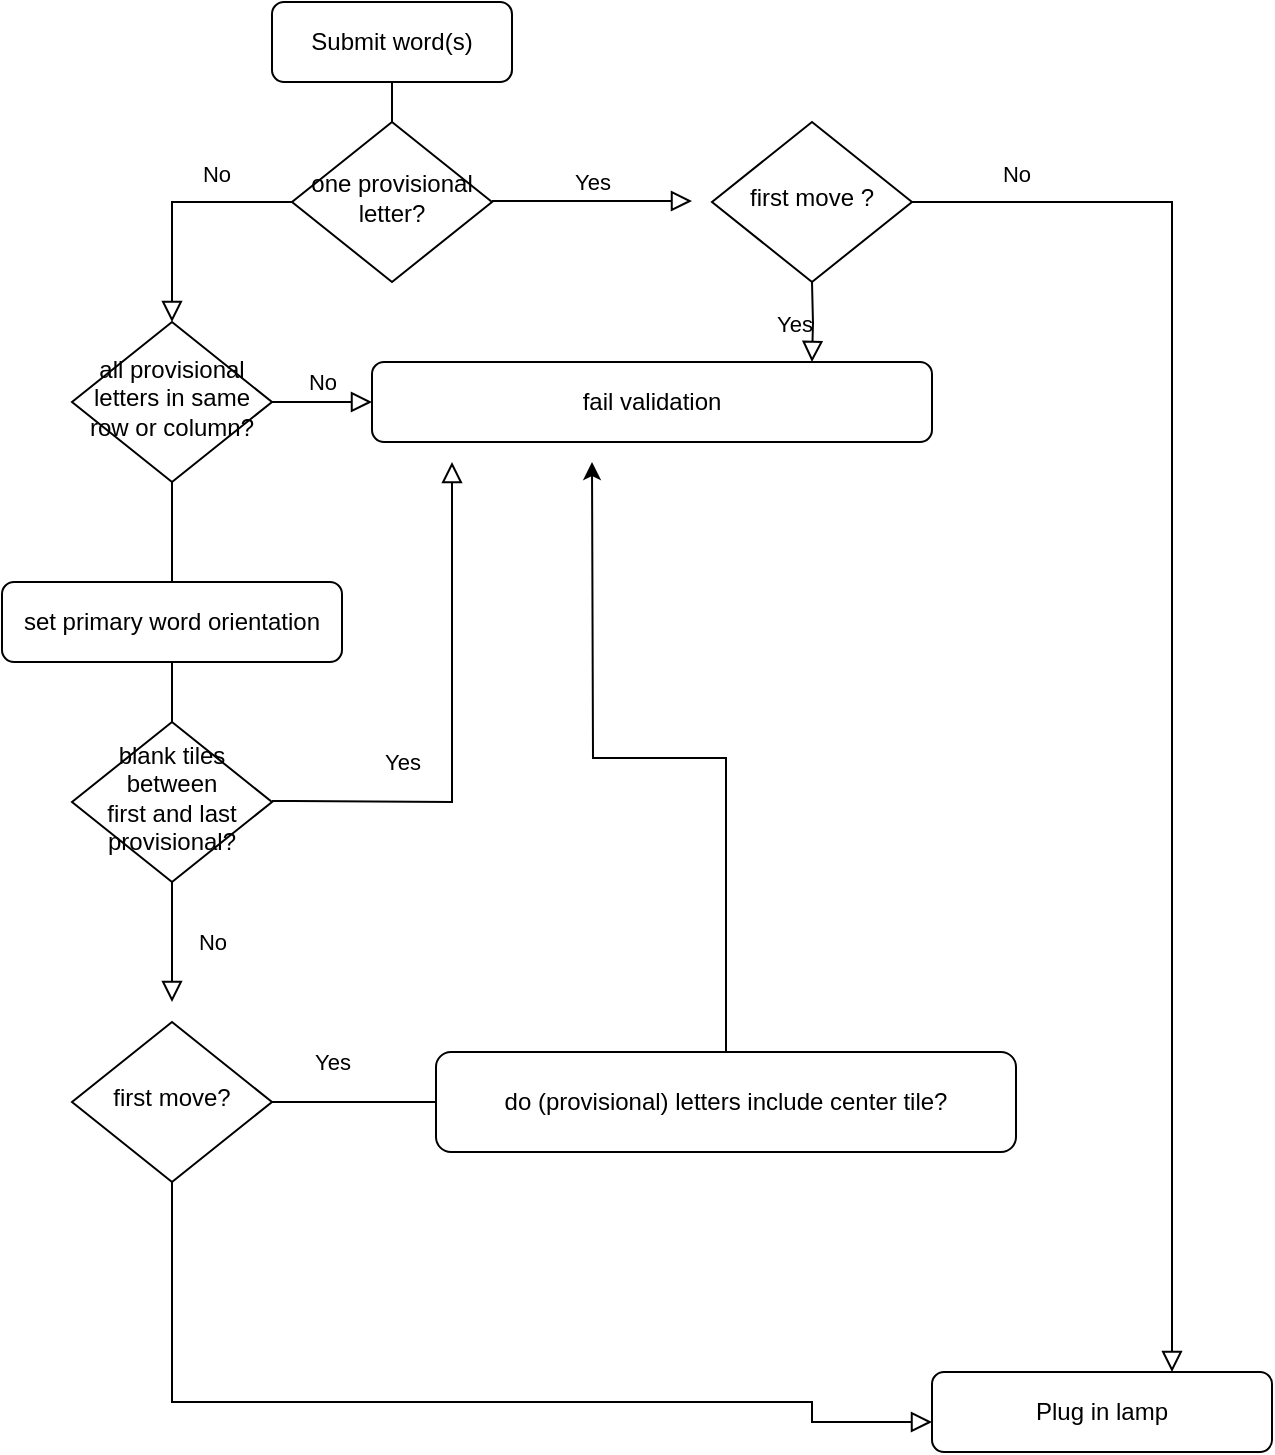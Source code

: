 <mxfile version="14.6.11" type="github">
  <diagram id="C5RBs43oDa-KdzZeNtuy" name="Page-1">
    <mxGraphModel dx="1085" dy="1868" grid="1" gridSize="10" guides="1" tooltips="1" connect="1" arrows="1" fold="1" page="1" pageScale="1" pageWidth="827" pageHeight="1169" math="0" shadow="0">
      <root>
        <mxCell id="WIyWlLk6GJQsqaUBKTNV-0" />
        <mxCell id="WIyWlLk6GJQsqaUBKTNV-1" parent="WIyWlLk6GJQsqaUBKTNV-0" />
        <mxCell id="WIyWlLk6GJQsqaUBKTNV-2" value="" style="rounded=0;html=1;jettySize=auto;orthogonalLoop=1;fontSize=11;endArrow=block;endFill=0;endSize=8;strokeWidth=1;shadow=0;labelBackgroundColor=none;edgeStyle=orthogonalEdgeStyle;" parent="WIyWlLk6GJQsqaUBKTNV-1" source="WIyWlLk6GJQsqaUBKTNV-3" target="WIyWlLk6GJQsqaUBKTNV-6" edge="1">
          <mxGeometry relative="1" as="geometry" />
        </mxCell>
        <mxCell id="cBJYaKPMgjWSNJEbzJ4k-10" value="No" style="edgeLabel;html=1;align=center;verticalAlign=middle;resizable=0;points=[];" vertex="1" connectable="0" parent="WIyWlLk6GJQsqaUBKTNV-2">
          <mxGeometry x="0.287" relative="1" as="geometry">
            <mxPoint y="-14" as="offset" />
          </mxGeometry>
        </mxCell>
        <mxCell id="WIyWlLk6GJQsqaUBKTNV-3" value="Submit word(s)" style="rounded=1;whiteSpace=wrap;html=1;fontSize=12;glass=0;strokeWidth=1;shadow=0;" parent="WIyWlLk6GJQsqaUBKTNV-1" vertex="1">
          <mxGeometry x="260" y="-140" width="120" height="40" as="geometry" />
        </mxCell>
        <mxCell id="WIyWlLk6GJQsqaUBKTNV-4" value="No" style="rounded=0;html=1;jettySize=auto;orthogonalLoop=1;fontSize=11;endArrow=block;endFill=0;endSize=8;strokeWidth=1;shadow=0;labelBackgroundColor=none;edgeStyle=orthogonalEdgeStyle;startArrow=none;" parent="WIyWlLk6GJQsqaUBKTNV-1" source="cBJYaKPMgjWSNJEbzJ4k-3" edge="1">
          <mxGeometry y="20" relative="1" as="geometry">
            <mxPoint as="offset" />
            <mxPoint x="210" y="360" as="targetPoint" />
          </mxGeometry>
        </mxCell>
        <mxCell id="WIyWlLk6GJQsqaUBKTNV-5" value="No" style="edgeStyle=orthogonalEdgeStyle;rounded=0;html=1;jettySize=auto;orthogonalLoop=1;fontSize=11;endArrow=block;endFill=0;endSize=8;strokeWidth=1;shadow=0;labelBackgroundColor=none;" parent="WIyWlLk6GJQsqaUBKTNV-1" source="WIyWlLk6GJQsqaUBKTNV-6" target="WIyWlLk6GJQsqaUBKTNV-7" edge="1">
          <mxGeometry y="10" relative="1" as="geometry">
            <mxPoint as="offset" />
          </mxGeometry>
        </mxCell>
        <mxCell id="WIyWlLk6GJQsqaUBKTNV-6" value="all&amp;nbsp;provisional&lt;br&gt;letters in same row or column?" style="rhombus;whiteSpace=wrap;html=1;shadow=0;fontFamily=Helvetica;fontSize=12;align=center;strokeWidth=1;spacing=6;spacingTop=-4;" parent="WIyWlLk6GJQsqaUBKTNV-1" vertex="1">
          <mxGeometry x="160" y="20" width="100" height="80" as="geometry" />
        </mxCell>
        <mxCell id="WIyWlLk6GJQsqaUBKTNV-7" value="fail validation" style="rounded=1;whiteSpace=wrap;html=1;fontSize=12;glass=0;strokeWidth=1;shadow=0;" parent="WIyWlLk6GJQsqaUBKTNV-1" vertex="1">
          <mxGeometry x="310" y="40" width="280" height="40" as="geometry" />
        </mxCell>
        <mxCell id="cBJYaKPMgjWSNJEbzJ4k-0" value="" style="edgeStyle=orthogonalEdgeStyle;rounded=0;html=1;jettySize=auto;orthogonalLoop=1;fontSize=11;endArrow=block;endFill=0;endSize=8;strokeWidth=1;shadow=0;labelBackgroundColor=none;" edge="1" source="cBJYaKPMgjWSNJEbzJ4k-1" target="cBJYaKPMgjWSNJEbzJ4k-2" parent="WIyWlLk6GJQsqaUBKTNV-1">
          <mxGeometry y="10" relative="1" as="geometry">
            <mxPoint as="offset" />
            <Array as="points">
              <mxPoint x="710" y="-40" />
            </Array>
          </mxGeometry>
        </mxCell>
        <mxCell id="cBJYaKPMgjWSNJEbzJ4k-1" value="first move ?" style="rhombus;whiteSpace=wrap;html=1;shadow=0;fontFamily=Helvetica;fontSize=12;align=center;strokeWidth=1;spacing=6;spacingTop=-4;" vertex="1" parent="WIyWlLk6GJQsqaUBKTNV-1">
          <mxGeometry x="480" y="-80" width="100" height="80" as="geometry" />
        </mxCell>
        <mxCell id="cBJYaKPMgjWSNJEbzJ4k-2" value="Plug in lamp" style="rounded=1;whiteSpace=wrap;html=1;fontSize=12;glass=0;strokeWidth=1;shadow=0;" vertex="1" parent="WIyWlLk6GJQsqaUBKTNV-1">
          <mxGeometry x="590" y="545" width="170" height="40" as="geometry" />
        </mxCell>
        <mxCell id="cBJYaKPMgjWSNJEbzJ4k-7" value="one provisional letter?" style="rhombus;whiteSpace=wrap;html=1;shadow=0;fontFamily=Helvetica;fontSize=12;align=center;strokeWidth=1;spacing=6;spacingTop=-4;" vertex="1" parent="WIyWlLk6GJQsqaUBKTNV-1">
          <mxGeometry x="270" y="-80" width="100" height="80" as="geometry" />
        </mxCell>
        <mxCell id="cBJYaKPMgjWSNJEbzJ4k-9" value="Yes" style="edgeStyle=orthogonalEdgeStyle;rounded=0;html=1;jettySize=auto;orthogonalLoop=1;fontSize=11;endArrow=block;endFill=0;endSize=8;strokeWidth=1;shadow=0;labelBackgroundColor=none;" edge="1" parent="WIyWlLk6GJQsqaUBKTNV-1">
          <mxGeometry y="10" relative="1" as="geometry">
            <mxPoint as="offset" />
            <mxPoint x="370" y="-40.5" as="sourcePoint" />
            <mxPoint x="470" y="-40.5" as="targetPoint" />
            <Array as="points">
              <mxPoint x="380" y="-40" />
              <mxPoint x="380" y="-40" />
            </Array>
          </mxGeometry>
        </mxCell>
        <mxCell id="cBJYaKPMgjWSNJEbzJ4k-11" value="Yes" style="edgeStyle=orthogonalEdgeStyle;rounded=0;html=1;jettySize=auto;orthogonalLoop=1;fontSize=11;endArrow=block;endFill=0;endSize=8;strokeWidth=1;shadow=0;labelBackgroundColor=none;" edge="1" parent="WIyWlLk6GJQsqaUBKTNV-1">
          <mxGeometry y="10" relative="1" as="geometry">
            <mxPoint as="offset" />
            <mxPoint x="530" as="sourcePoint" />
            <mxPoint x="530" y="40" as="targetPoint" />
          </mxGeometry>
        </mxCell>
        <mxCell id="cBJYaKPMgjWSNJEbzJ4k-13" value="No" style="edgeLabel;html=1;align=center;verticalAlign=middle;resizable=0;points=[];" vertex="1" connectable="0" parent="WIyWlLk6GJQsqaUBKTNV-1">
          <mxGeometry x="632" y="-54" as="geometry" />
        </mxCell>
        <mxCell id="cBJYaKPMgjWSNJEbzJ4k-15" value="Yes" style="edgeStyle=orthogonalEdgeStyle;rounded=0;html=1;jettySize=auto;orthogonalLoop=1;fontSize=11;endArrow=block;endFill=0;endSize=8;strokeWidth=1;shadow=0;labelBackgroundColor=none;" edge="1" parent="WIyWlLk6GJQsqaUBKTNV-1">
          <mxGeometry x="-0.502" y="20" relative="1" as="geometry">
            <mxPoint as="offset" />
            <mxPoint x="260" y="259.5" as="sourcePoint" />
            <mxPoint x="350" y="90" as="targetPoint" />
            <Array as="points">
              <mxPoint x="270" y="260" />
              <mxPoint x="270" y="260" />
            </Array>
          </mxGeometry>
        </mxCell>
        <mxCell id="cBJYaKPMgjWSNJEbzJ4k-3" value="blank tiles between &lt;br&gt;first and last provisional?" style="rhombus;whiteSpace=wrap;html=1;shadow=0;fontFamily=Helvetica;fontSize=12;align=center;strokeWidth=1;spacing=6;spacingTop=-4;" vertex="1" parent="WIyWlLk6GJQsqaUBKTNV-1">
          <mxGeometry x="160" y="220" width="100" height="80" as="geometry" />
        </mxCell>
        <mxCell id="cBJYaKPMgjWSNJEbzJ4k-16" value="" style="rounded=0;html=1;jettySize=auto;orthogonalLoop=1;fontSize=11;endArrow=none;endFill=0;endSize=8;strokeWidth=1;shadow=0;labelBackgroundColor=none;edgeStyle=orthogonalEdgeStyle;" edge="1" parent="WIyWlLk6GJQsqaUBKTNV-1" source="WIyWlLk6GJQsqaUBKTNV-6" target="cBJYaKPMgjWSNJEbzJ4k-3">
          <mxGeometry y="20" relative="1" as="geometry">
            <mxPoint as="offset" />
            <mxPoint x="210" y="100" as="sourcePoint" />
            <mxPoint x="220" y="290" as="targetPoint" />
          </mxGeometry>
        </mxCell>
        <mxCell id="cBJYaKPMgjWSNJEbzJ4k-17" value="" style="edgeStyle=orthogonalEdgeStyle;rounded=0;html=1;jettySize=auto;orthogonalLoop=1;fontSize=11;endArrow=block;endFill=0;endSize=8;strokeWidth=1;shadow=0;labelBackgroundColor=none;exitX=0.908;exitY=0.41;exitDx=0;exitDy=0;exitPerimeter=0;startArrow=none;entryX=0;entryY=0.625;entryDx=0;entryDy=0;entryPerimeter=0;" edge="1" parent="WIyWlLk6GJQsqaUBKTNV-1" source="cBJYaKPMgjWSNJEbzJ4k-23" target="cBJYaKPMgjWSNJEbzJ4k-2">
          <mxGeometry y="10" relative="1" as="geometry">
            <mxPoint as="offset" />
            <mxPoint x="359" y="414" as="sourcePoint" />
            <mxPoint x="580" y="570" as="targetPoint" />
            <Array as="points">
              <mxPoint x="605" y="410" />
              <mxPoint x="210" y="410" />
              <mxPoint x="210" y="560" />
              <mxPoint x="530" y="560" />
              <mxPoint x="530" y="570" />
            </Array>
          </mxGeometry>
        </mxCell>
        <mxCell id="cBJYaKPMgjWSNJEbzJ4k-19" value="Yes" style="edgeLabel;html=1;align=center;verticalAlign=middle;resizable=0;points=[];" vertex="1" connectable="0" parent="WIyWlLk6GJQsqaUBKTNV-1">
          <mxGeometry x="290" y="390" as="geometry" />
        </mxCell>
        <mxCell id="cBJYaKPMgjWSNJEbzJ4k-22" value="set primary word orientation" style="rounded=1;whiteSpace=wrap;html=1;fontSize=12;glass=0;strokeWidth=1;shadow=0;" vertex="1" parent="WIyWlLk6GJQsqaUBKTNV-1">
          <mxGeometry x="125" y="150" width="170" height="40" as="geometry" />
        </mxCell>
        <mxCell id="cBJYaKPMgjWSNJEbzJ4k-26" value="" style="edgeStyle=orthogonalEdgeStyle;rounded=0;orthogonalLoop=1;jettySize=auto;html=1;" edge="1" parent="WIyWlLk6GJQsqaUBKTNV-1" source="cBJYaKPMgjWSNJEbzJ4k-23">
          <mxGeometry relative="1" as="geometry">
            <mxPoint x="420" y="90" as="targetPoint" />
          </mxGeometry>
        </mxCell>
        <mxCell id="cBJYaKPMgjWSNJEbzJ4k-23" value="do (provisional) letters include center tile?" style="rounded=1;whiteSpace=wrap;html=1;fontSize=12;glass=0;strokeWidth=1;shadow=0;" vertex="1" parent="WIyWlLk6GJQsqaUBKTNV-1">
          <mxGeometry x="342" y="385" width="290" height="50" as="geometry" />
        </mxCell>
        <mxCell id="cBJYaKPMgjWSNJEbzJ4k-5" value="first move?" style="rhombus;whiteSpace=wrap;html=1;shadow=0;fontFamily=Helvetica;fontSize=12;align=center;strokeWidth=1;spacing=6;spacingTop=-4;" vertex="1" parent="WIyWlLk6GJQsqaUBKTNV-1">
          <mxGeometry x="160" y="370" width="100" height="80" as="geometry" />
        </mxCell>
      </root>
    </mxGraphModel>
  </diagram>
</mxfile>
